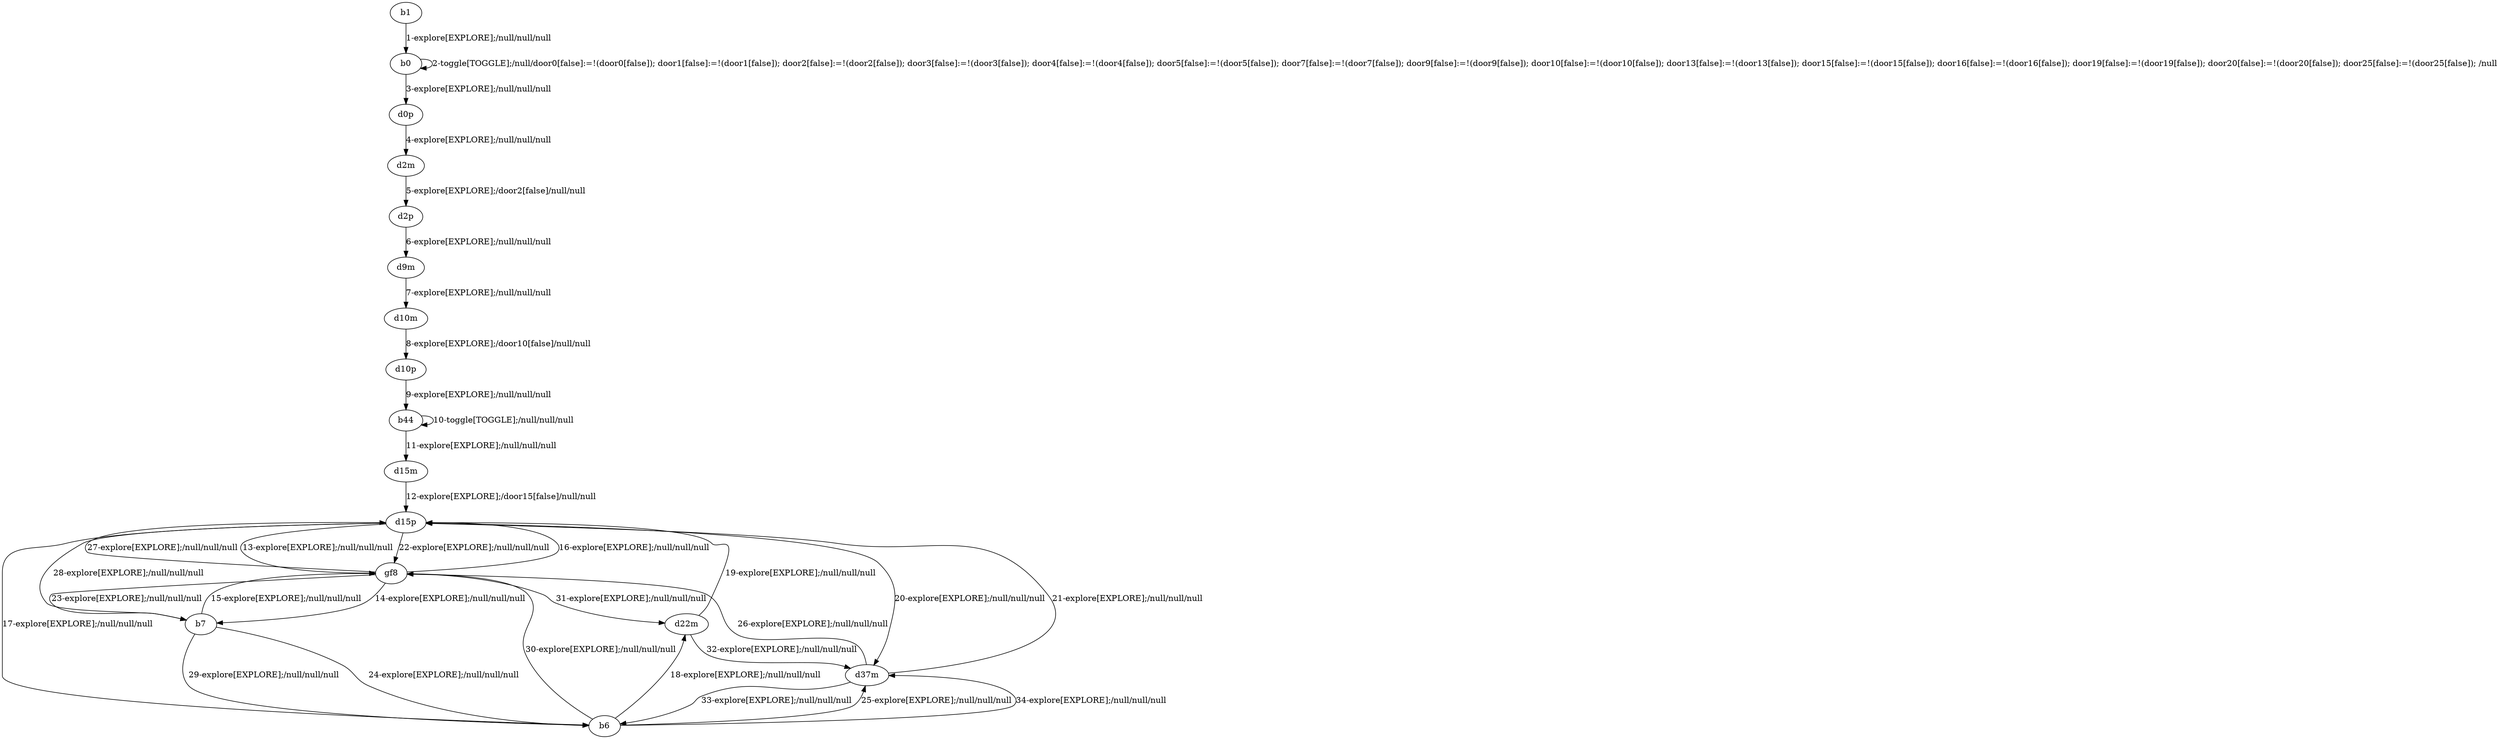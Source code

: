 # Total number of goals covered by this test: 1
# d37m --> d15p

digraph g {
"b1" -> "b0" [label = "1-explore[EXPLORE];/null/null/null"];
"b0" -> "b0" [label = "2-toggle[TOGGLE];/null/door0[false]:=!(door0[false]); door1[false]:=!(door1[false]); door2[false]:=!(door2[false]); door3[false]:=!(door3[false]); door4[false]:=!(door4[false]); door5[false]:=!(door5[false]); door7[false]:=!(door7[false]); door9[false]:=!(door9[false]); door10[false]:=!(door10[false]); door13[false]:=!(door13[false]); door15[false]:=!(door15[false]); door16[false]:=!(door16[false]); door19[false]:=!(door19[false]); door20[false]:=!(door20[false]); door25[false]:=!(door25[false]); /null"];
"b0" -> "d0p" [label = "3-explore[EXPLORE];/null/null/null"];
"d0p" -> "d2m" [label = "4-explore[EXPLORE];/null/null/null"];
"d2m" -> "d2p" [label = "5-explore[EXPLORE];/door2[false]/null/null"];
"d2p" -> "d9m" [label = "6-explore[EXPLORE];/null/null/null"];
"d9m" -> "d10m" [label = "7-explore[EXPLORE];/null/null/null"];
"d10m" -> "d10p" [label = "8-explore[EXPLORE];/door10[false]/null/null"];
"d10p" -> "b44" [label = "9-explore[EXPLORE];/null/null/null"];
"b44" -> "b44" [label = "10-toggle[TOGGLE];/null/null/null"];
"b44" -> "d15m" [label = "11-explore[EXPLORE];/null/null/null"];
"d15m" -> "d15p" [label = "12-explore[EXPLORE];/door15[false]/null/null"];
"d15p" -> "gf8" [label = "13-explore[EXPLORE];/null/null/null"];
"gf8" -> "b7" [label = "14-explore[EXPLORE];/null/null/null"];
"b7" -> "gf8" [label = "15-explore[EXPLORE];/null/null/null"];
"gf8" -> "d15p" [label = "16-explore[EXPLORE];/null/null/null"];
"d15p" -> "b6" [label = "17-explore[EXPLORE];/null/null/null"];
"b6" -> "d22m" [label = "18-explore[EXPLORE];/null/null/null"];
"d22m" -> "d15p" [label = "19-explore[EXPLORE];/null/null/null"];
"d15p" -> "d37m" [label = "20-explore[EXPLORE];/null/null/null"];
"d37m" -> "d15p" [label = "21-explore[EXPLORE];/null/null/null"];
"d15p" -> "gf8" [label = "22-explore[EXPLORE];/null/null/null"];
"gf8" -> "b7" [label = "23-explore[EXPLORE];/null/null/null"];
"b7" -> "b6" [label = "24-explore[EXPLORE];/null/null/null"];
"b6" -> "d37m" [label = "25-explore[EXPLORE];/null/null/null"];
"d37m" -> "gf8" [label = "26-explore[EXPLORE];/null/null/null"];
"gf8" -> "d15p" [label = "27-explore[EXPLORE];/null/null/null"];
"d15p" -> "b7" [label = "28-explore[EXPLORE];/null/null/null"];
"b7" -> "b6" [label = "29-explore[EXPLORE];/null/null/null"];
"b6" -> "gf8" [label = "30-explore[EXPLORE];/null/null/null"];
"gf8" -> "d22m" [label = "31-explore[EXPLORE];/null/null/null"];
"d22m" -> "d37m" [label = "32-explore[EXPLORE];/null/null/null"];
"d37m" -> "b6" [label = "33-explore[EXPLORE];/null/null/null"];
"b6" -> "d37m" [label = "34-explore[EXPLORE];/null/null/null"];
}